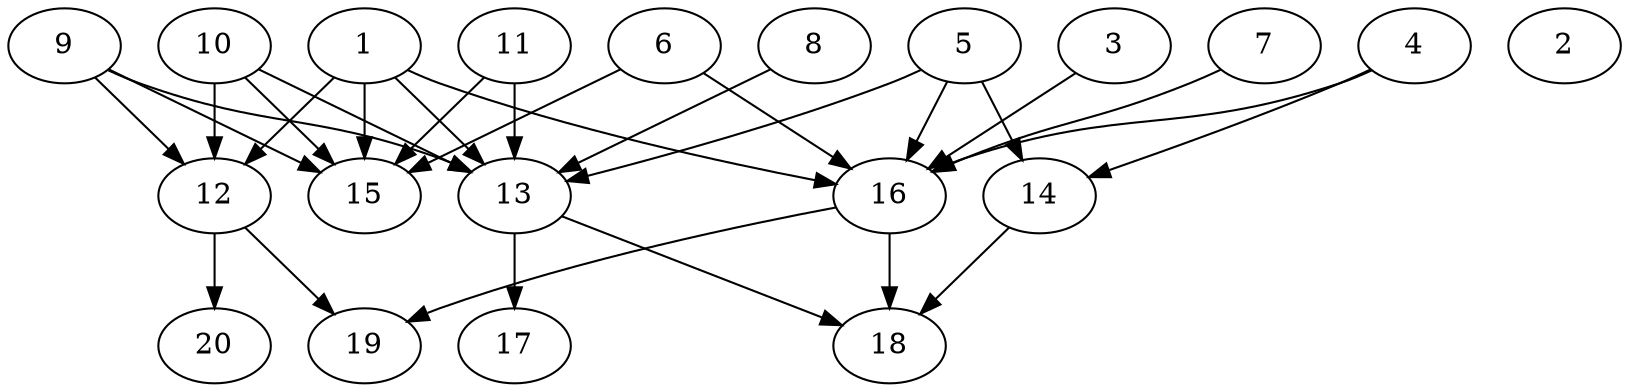 // DAG automatically generated by daggen at Tue Jul 23 14:25:45 2019
// ./daggen --dot -n 20 --ccr 0.4 --fat 0.7 --regular 0.5 --density 0.6 --mindata 5242880 --maxdata 52428800 
digraph G {
  1 [size="90467840", alpha="0.10", expect_size="36187136"] 
  1 -> 12 [size ="36187136"]
  1 -> 13 [size ="36187136"]
  1 -> 15 [size ="36187136"]
  1 -> 16 [size ="36187136"]
  2 [size="111170560", alpha="0.01", expect_size="44468224"] 
  3 [size="31459840", alpha="0.19", expect_size="12583936"] 
  3 -> 16 [size ="12583936"]
  4 [size="48225280", alpha="0.11", expect_size="19290112"] 
  4 -> 14 [size ="19290112"]
  4 -> 16 [size ="19290112"]
  5 [size="86507520", alpha="0.05", expect_size="34603008"] 
  5 -> 13 [size ="34603008"]
  5 -> 14 [size ="34603008"]
  5 -> 16 [size ="34603008"]
  6 [size="108807680", alpha="0.04", expect_size="43523072"] 
  6 -> 15 [size ="43523072"]
  6 -> 16 [size ="43523072"]
  7 [size="103285760", alpha="0.00", expect_size="41314304"] 
  7 -> 16 [size ="41314304"]
  8 [size="87820800", alpha="0.18", expect_size="35128320"] 
  8 -> 13 [size ="35128320"]
  9 [size="121891840", alpha="0.15", expect_size="48756736"] 
  9 -> 12 [size ="48756736"]
  9 -> 13 [size ="48756736"]
  9 -> 15 [size ="48756736"]
  10 [size="117242880", alpha="0.19", expect_size="46897152"] 
  10 -> 12 [size ="46897152"]
  10 -> 13 [size ="46897152"]
  10 -> 15 [size ="46897152"]
  11 [size="96171520", alpha="0.05", expect_size="38468608"] 
  11 -> 13 [size ="38468608"]
  11 -> 15 [size ="38468608"]
  12 [size="36807680", alpha="0.08", expect_size="14723072"] 
  12 -> 19 [size ="14723072"]
  12 -> 20 [size ="14723072"]
  13 [size="40673280", alpha="0.08", expect_size="16269312"] 
  13 -> 17 [size ="16269312"]
  13 -> 18 [size ="16269312"]
  14 [size="32299520", alpha="0.01", expect_size="12919808"] 
  14 -> 18 [size ="12919808"]
  15 [size="97687040", alpha="0.17", expect_size="39074816"] 
  16 [size="129856000", alpha="0.15", expect_size="51942400"] 
  16 -> 18 [size ="51942400"]
  16 -> 19 [size ="51942400"]
  17 [size="37012480", alpha="0.17", expect_size="14804992"] 
  18 [size="39718400", alpha="0.18", expect_size="15887360"] 
  19 [size="27996160", alpha="0.02", expect_size="11198464"] 
  20 [size="114969600", alpha="0.06", expect_size="45987840"] 
}
